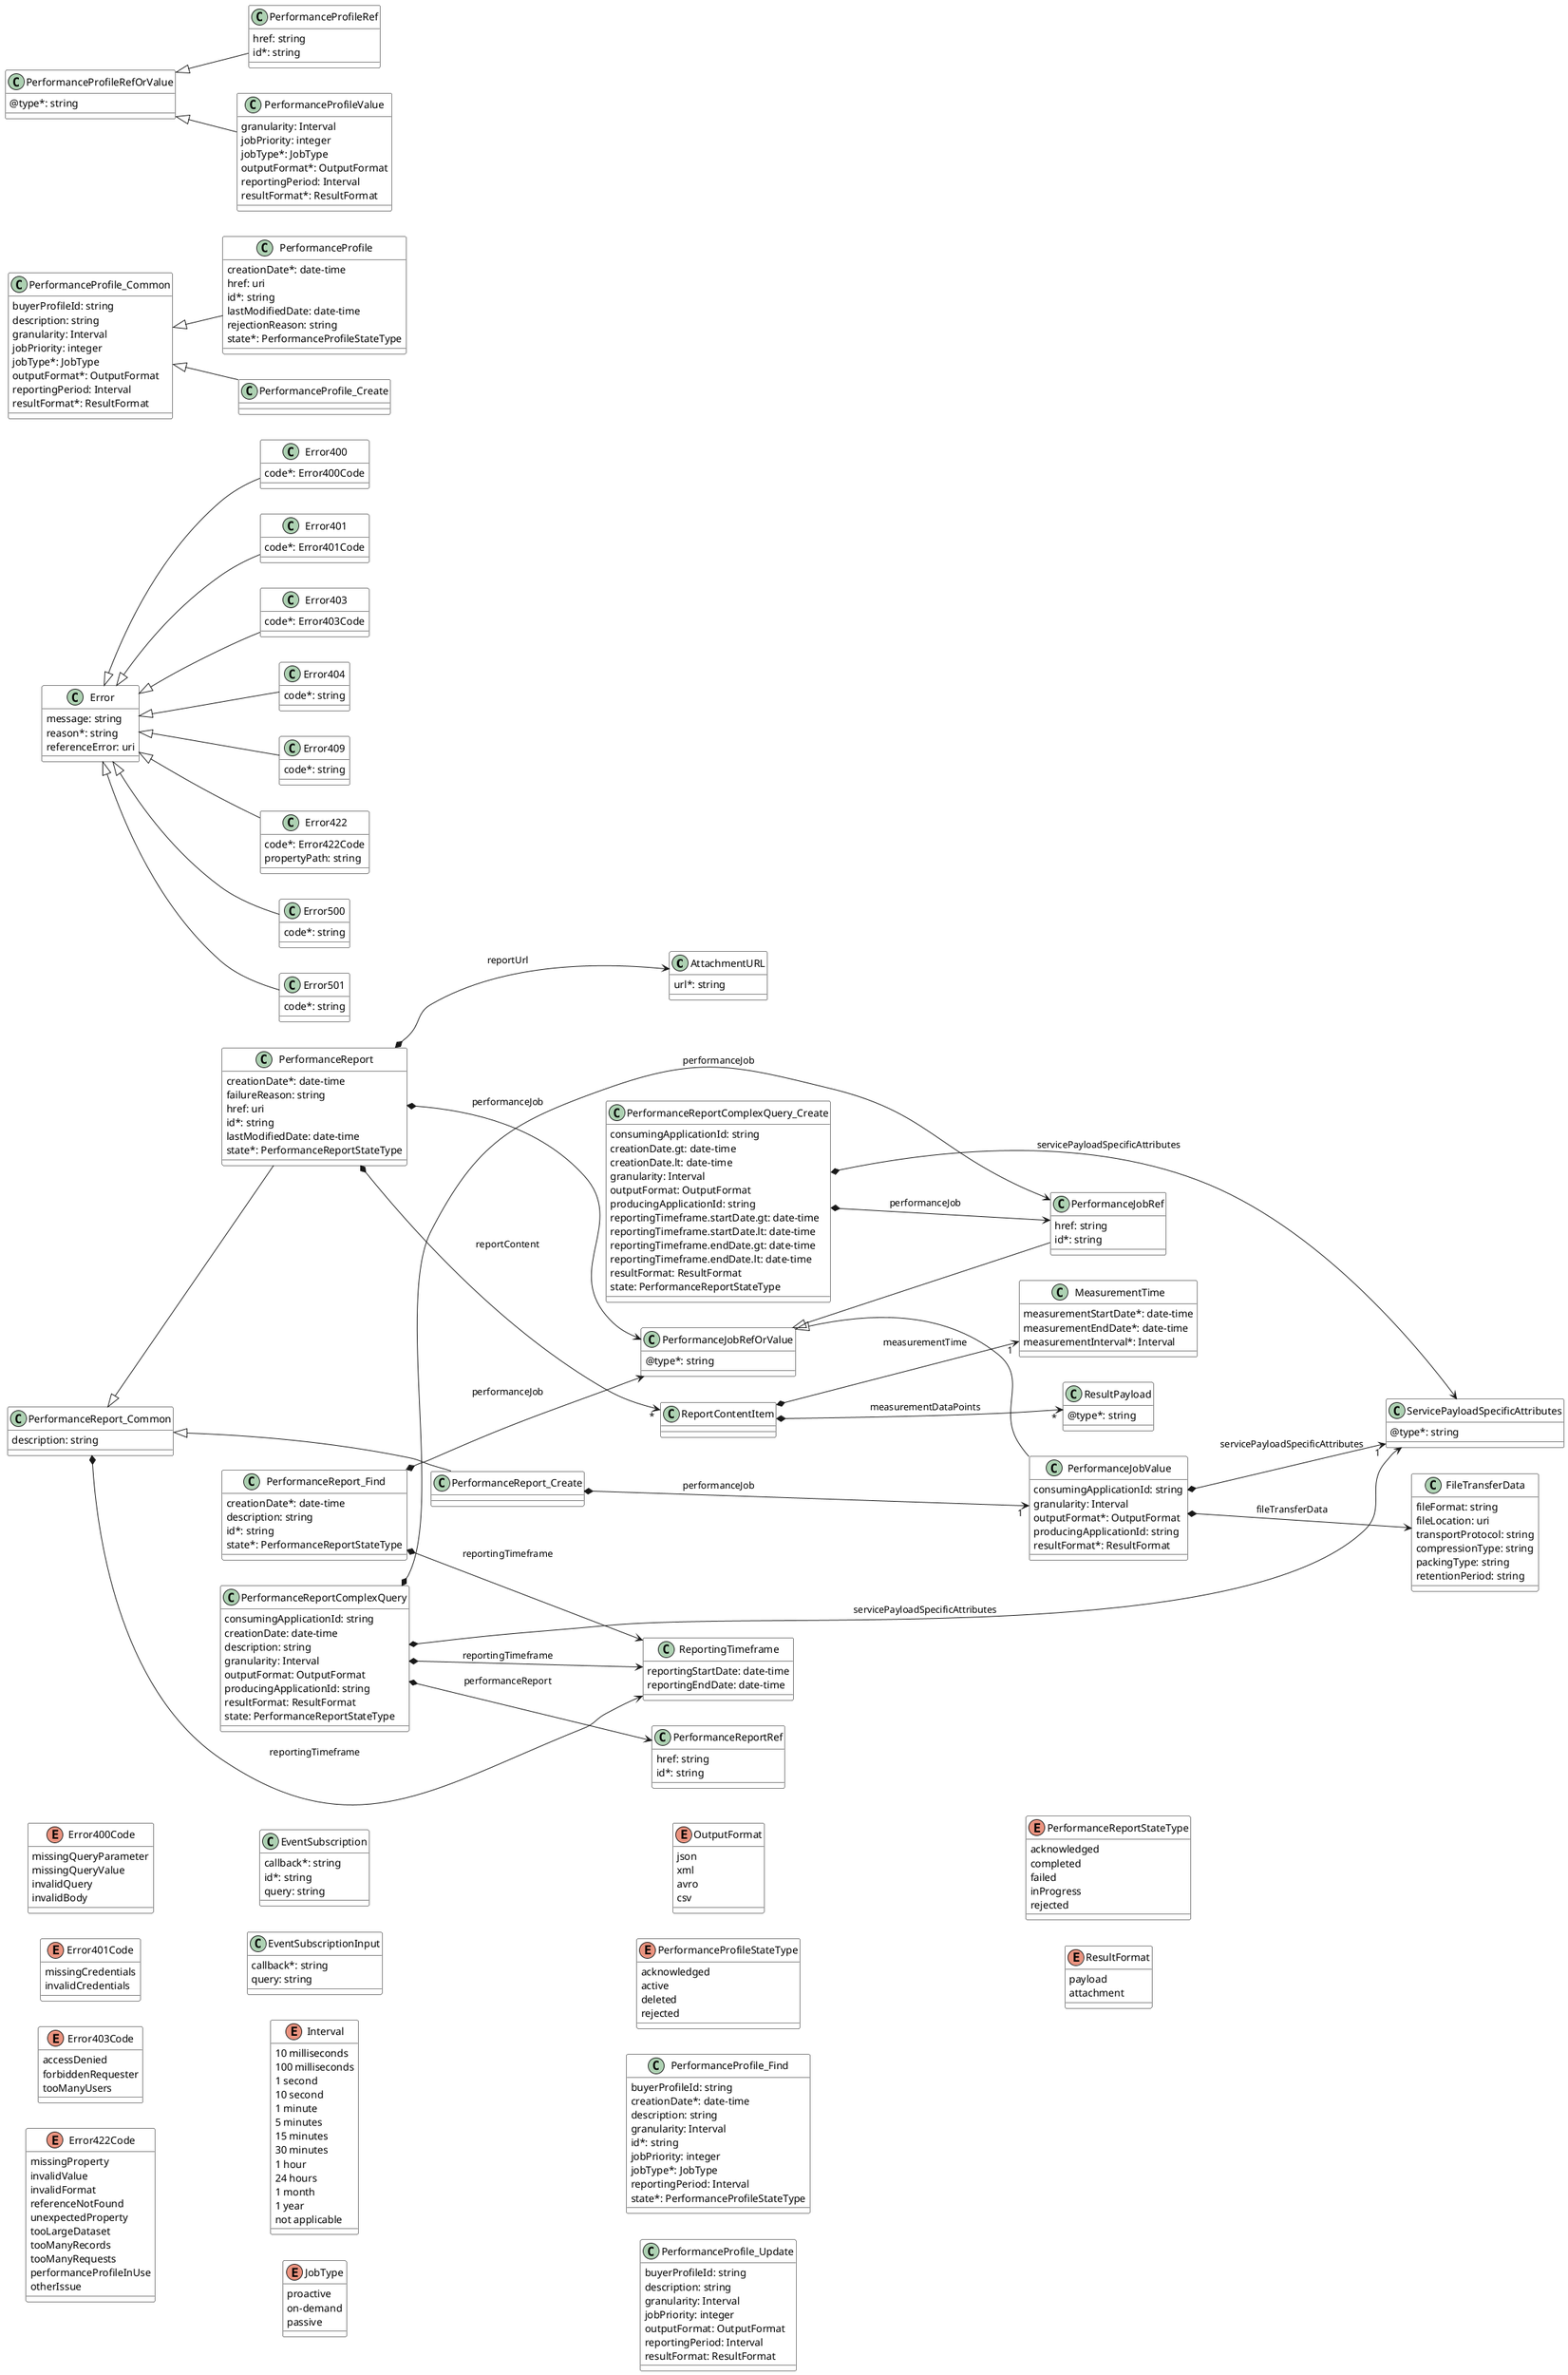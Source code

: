 @startuml performanceMonitoringDataModelPart2
skinparam {
    ClassBackgroundColor White
    ClassBorderColor Black
}

left to right direction

class AttachmentURL {

    url*: string
}



class Error {

    message: string
    reason*: string
    referenceError: uri
}



class Error400 {

    code*: Error400Code
}
Error <|-- Error400



enum Error400Code {

    missingQueryParameter
    missingQueryValue
    invalidQuery
    invalidBody
}
class Error401 {

    code*: Error401Code
}
Error <|-- Error401



enum Error401Code {

    missingCredentials
    invalidCredentials
}
class Error403 {

    code*: Error403Code
}
Error <|-- Error403



enum Error403Code {

    accessDenied
    forbiddenRequester
    tooManyUsers
}
class Error404 {

    code*: string
}
Error <|-- Error404



class Error409 {

    code*: string
}
Error <|-- Error409



class Error422 {

    code*: Error422Code
    propertyPath: string
}
Error <|-- Error422



enum Error422Code {

    missingProperty
    invalidValue
    invalidFormat
    referenceNotFound
    unexpectedProperty
    tooLargeDataset
    tooManyRecords
    tooManyRequests
    performanceProfileInUse
    otherIssue
}
class Error500 {

    code*: string
}
Error <|-- Error500



class Error501 {

    code*: string
}
Error <|-- Error501



class EventSubscription {

    callback*: string
    id*: string
    query: string
}



class EventSubscriptionInput {

    callback*: string
    query: string
}



class FileTransferData {

    fileFormat: string
    fileLocation: uri
    transportProtocol: string
    compressionType: string
    packingType: string
    retentionPeriod: string
}



enum Interval {

    10 milliseconds
    100 milliseconds
    1 second
    10 second
    1 minute
    5 minutes
    15 minutes
    30 minutes
    1 hour
    24 hours
    1 month
    1 year
    not applicable
}
enum JobType {

    proactive
    on-demand
    passive
}
class MeasurementTime {

    measurementStartDate*: date-time
    measurementEndDate*: date-time
    measurementInterval*: Interval
}


enum OutputFormat {

    json
    xml
    avro
    csv
}

class PerformanceJobRefOrValue {

    @type*: string
}


class PerformanceJobRef {

    href: string
    id*: string
}
PerformanceJobRefOrValue <|-- PerformanceJobRef



class PerformanceJobValue {

    consumingApplicationId: string
    granularity: Interval
    outputFormat*: OutputFormat
    producingApplicationId: string
    resultFormat*: ResultFormat
}
PerformanceJobRefOrValue <|-- PerformanceJobValue

PerformanceJobValue *--> FileTransferData : fileTransferData
PerformanceJobValue *-->"1" ServicePayloadSpecificAttributes : servicePayloadSpecificAttributes



class PerformanceProfile {

    creationDate*: date-time
    href: uri
    id*: string
    lastModifiedDate: date-time
    rejectionReason: string
    state*: PerformanceProfileStateType
}
PerformanceProfile_Common <|-- PerformanceProfile



class PerformanceProfileRefOrValue {

    @type*: string
}



class PerformanceProfileRef {

    href: string
    id*: string
}
PerformanceProfileRefOrValue <|-- PerformanceProfileRef



class PerformanceProfileValue {

    granularity: Interval
    jobPriority: integer
    jobType*: JobType
    outputFormat*: OutputFormat
    reportingPeriod: Interval
    resultFormat*: ResultFormat
}
PerformanceProfileRefOrValue <|-- PerformanceProfileValue



enum PerformanceProfileStateType {

    acknowledged
    active
    deleted
    rejected
}
class PerformanceProfile_Common {

    buyerProfileId: string
    description: string
    granularity: Interval
    jobPriority: integer
    jobType*: JobType
    outputFormat*: OutputFormat
    reportingPeriod: Interval
    resultFormat*: ResultFormat
}



class PerformanceProfile_Create {

}
PerformanceProfile_Common <|-- PerformanceProfile_Create



class PerformanceProfile_Find {

    buyerProfileId: string
    creationDate*: date-time
    description: string
    granularity: Interval
    id*: string
    jobPriority: integer
    jobType*: JobType
    reportingPeriod: Interval
    state*: PerformanceProfileStateType
}



class PerformanceProfile_Update {

    buyerProfileId: string
    description: string
    granularity: Interval
    jobPriority: integer
    outputFormat: OutputFormat
    reportingPeriod: Interval
    resultFormat: ResultFormat
}



class PerformanceReport {

    creationDate*: date-time
    failureReason: string
    href: uri
    id*: string
    lastModifiedDate: date-time
    state*: PerformanceReportStateType
}
PerformanceReport_Common <|-- PerformanceReport

PerformanceReport *--> PerformanceJobRefOrValue : performanceJob
PerformanceReport *-->"*" ReportContentItem : reportContent
PerformanceReport *--> AttachmentURL : reportUrl


class PerformanceReportComplexQuery {

    consumingApplicationId: string
    creationDate: date-time
    description: string
    granularity: Interval
    outputFormat: OutputFormat
    producingApplicationId: string
    resultFormat: ResultFormat
    state: PerformanceReportStateType
}

PerformanceReportComplexQuery *--> PerformanceJobRef : performanceJob
PerformanceReportComplexQuery *--> PerformanceReportRef : performanceReport
PerformanceReportComplexQuery *--> ReportingTimeframe : reportingTimeframe
PerformanceReportComplexQuery *--> ServicePayloadSpecificAttributes : servicePayloadSpecificAttributes


class PerformanceReportComplexQuery_Create {

    consumingApplicationId: string
    creationDate.gt: date-time
    creationDate.lt: date-time
    granularity: Interval
    outputFormat: OutputFormat
    producingApplicationId: string
    reportingTimeframe.startDate.gt: date-time
    reportingTimeframe.startDate.lt: date-time
    reportingTimeframe.endDate.gt: date-time
    reportingTimeframe.endDate.lt: date-time
    resultFormat: ResultFormat
    state: PerformanceReportStateType
}

PerformanceReportComplexQuery_Create *--> PerformanceJobRef : performanceJob
PerformanceReportComplexQuery_Create *--> ServicePayloadSpecificAttributes : servicePayloadSpecificAttributes


class PerformanceReportRef {

    href: string
    id*: string
}



enum PerformanceReportStateType {

    acknowledged
    completed
    failed
    inProgress
    rejected
}
class PerformanceReport_Common {

    description: string
}

PerformanceReport_Common *--> ReportingTimeframe : reportingTimeframe


class PerformanceReport_Create {

}
PerformanceReport_Common <|-- PerformanceReport_Create

PerformanceReport_Create *-->"1" PerformanceJobValue : performanceJob


class PerformanceReport_Find {

    creationDate*: date-time
    description: string
    id*: string
    state*: PerformanceReportStateType
}

PerformanceReport_Find *--> PerformanceJobRefOrValue : performanceJob
PerformanceReport_Find *--> ReportingTimeframe : reportingTimeframe



class ReportContentItem {

}

ReportContentItem *-->"1" MeasurementTime : measurementTime
ReportContentItem *-->"*" ResultPayload : measurementDataPoints


class ReportingTimeframe {

    reportingStartDate: date-time
    reportingEndDate: date-time
}



enum ResultFormat {

    payload
    attachment
}
class ResultPayload {

    @type*: string
}


class ServicePayloadSpecificAttributes {

    @type*: string
}


@enduml

